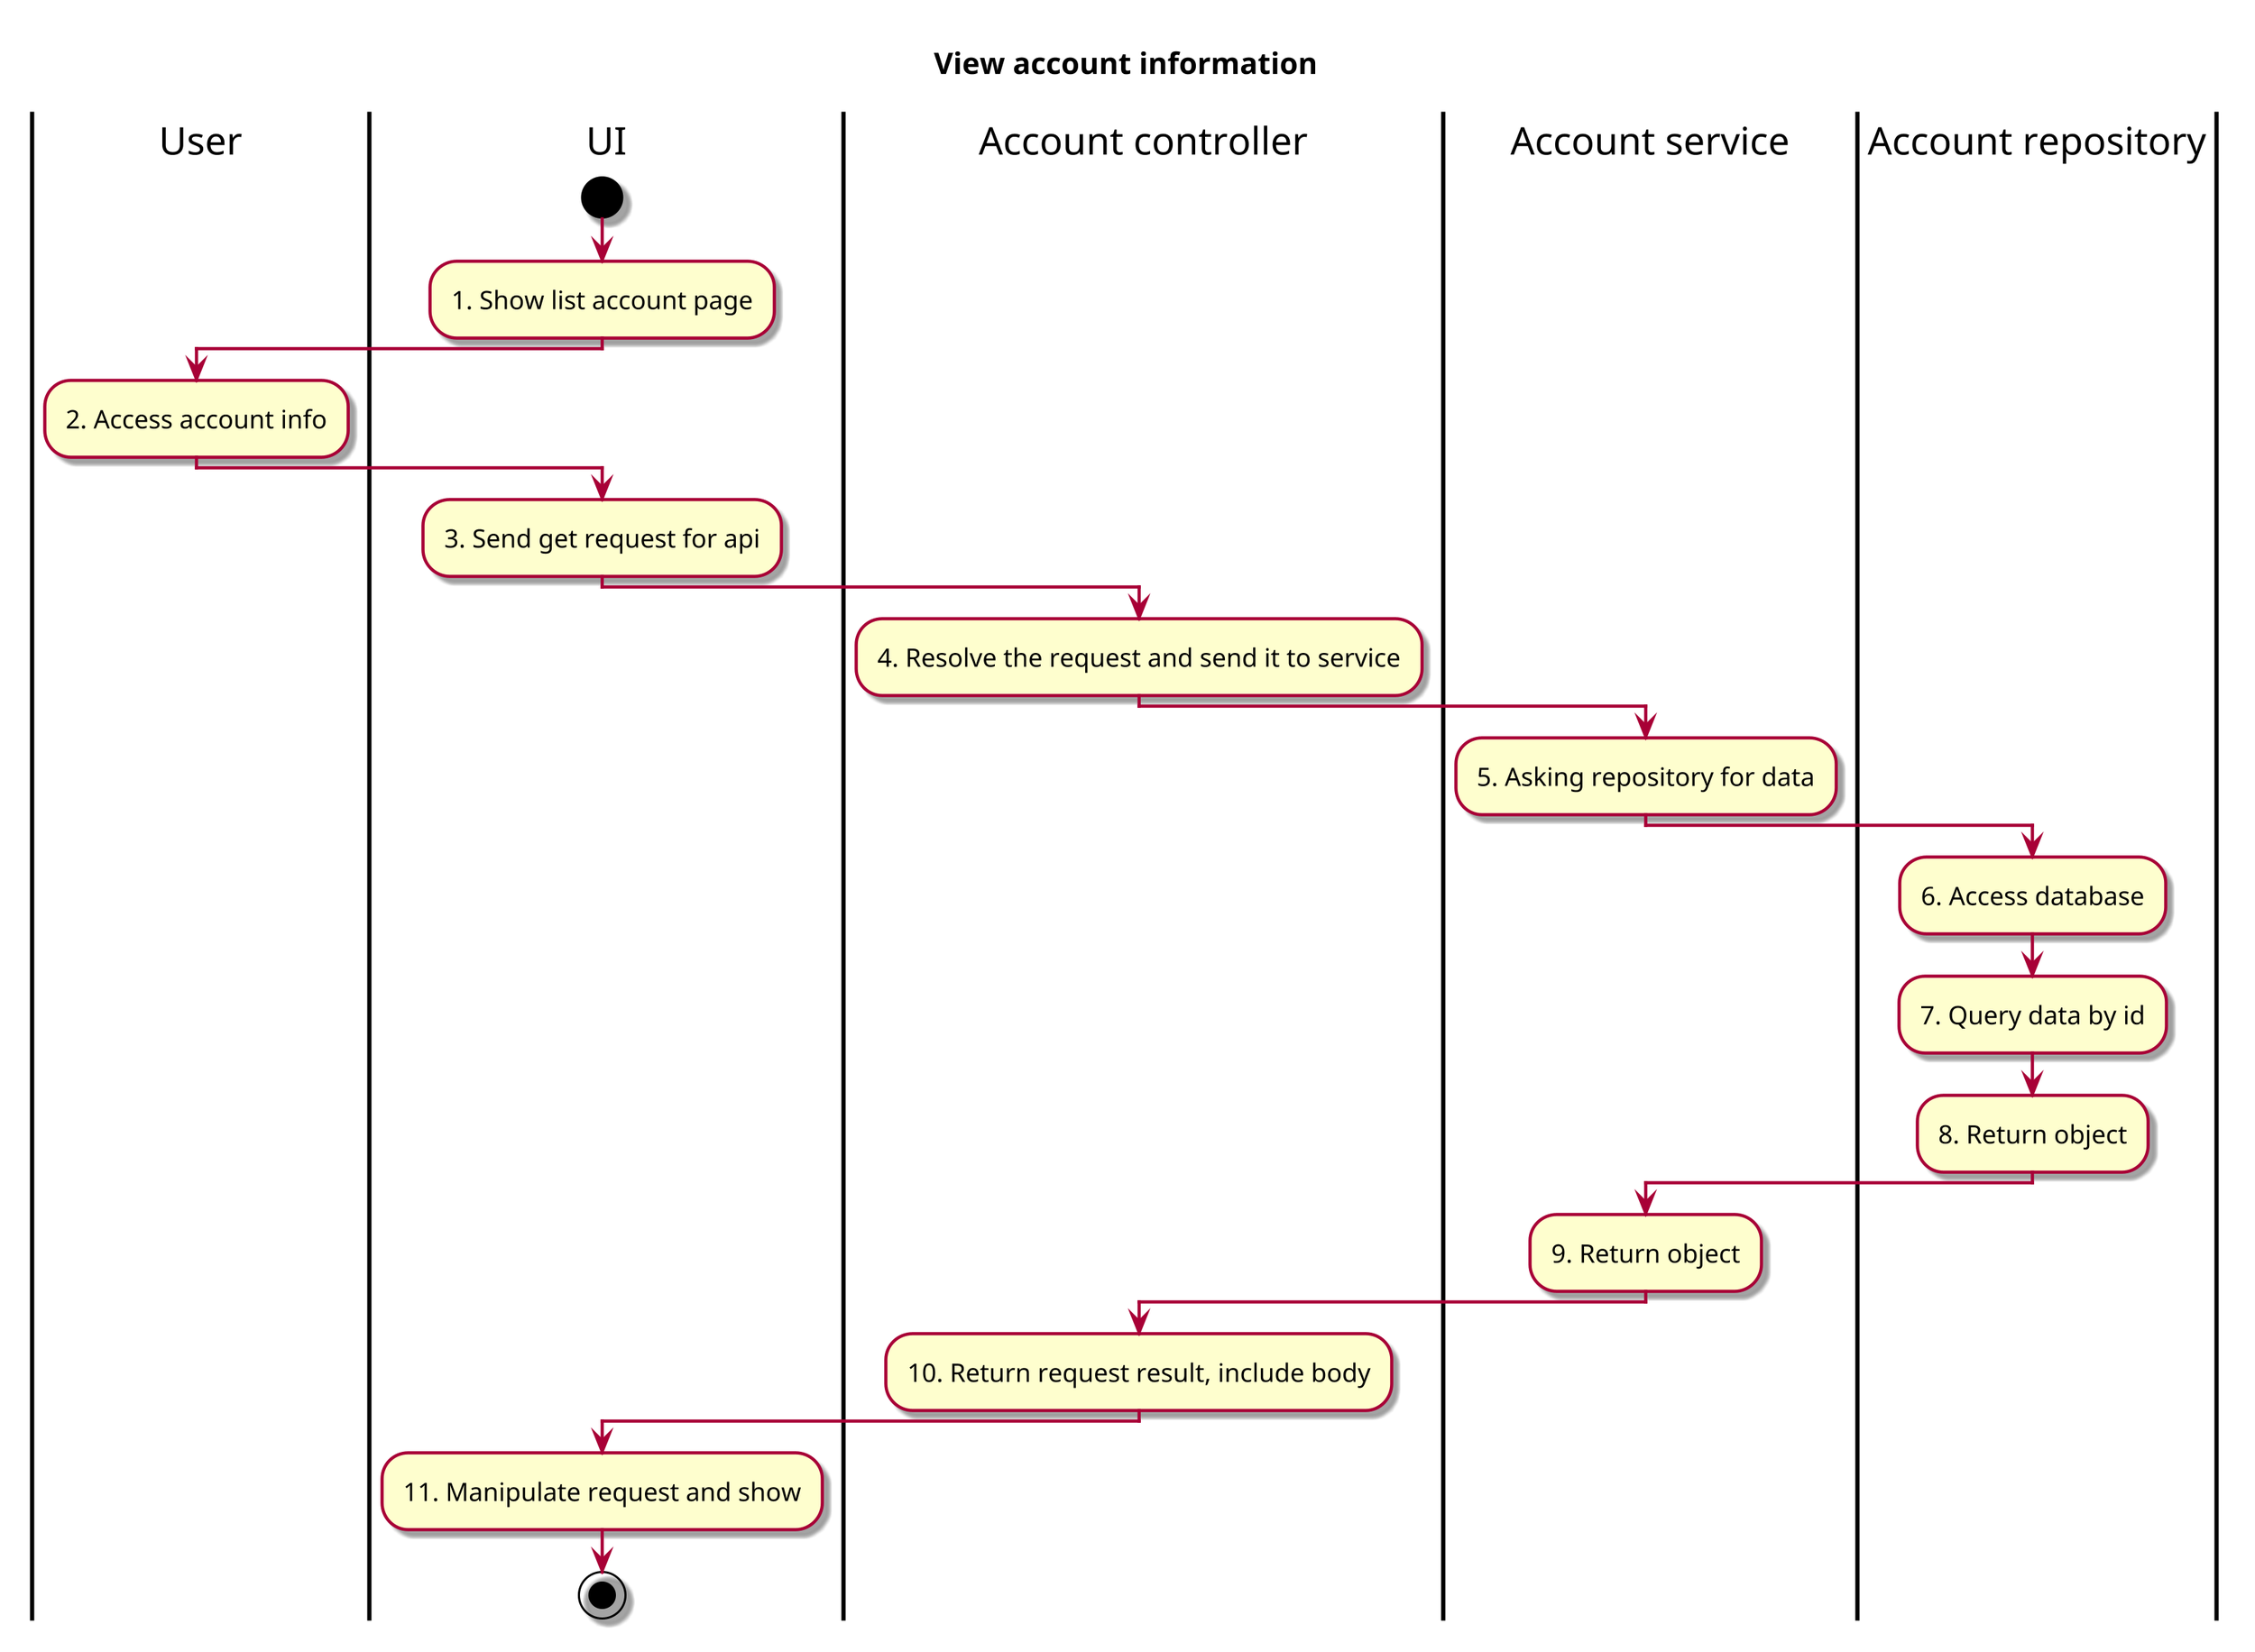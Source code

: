 @startuml ActView account
skin rose
!pragma useVerticalIf on
scale 3

title "View account information"

|User|
|UI|
start
    :1. Show list account page;
    |User|
    :2. Access account info;
    |UI|
    :3. Send get request for api;
    |Account controller|
    :4. Resolve the request and send it to service;
    |Account service|
    :5. Asking repository for data;
    |Account repository|
    :6. Access database;
    :7. Query data by id;
    :8. Return object;
    |Account service|
    :9. Return object;
    |Account controller|
    :10. Return request result, include body;
    |UI|
    :11. Manipulate request and show;
stop




@enduml